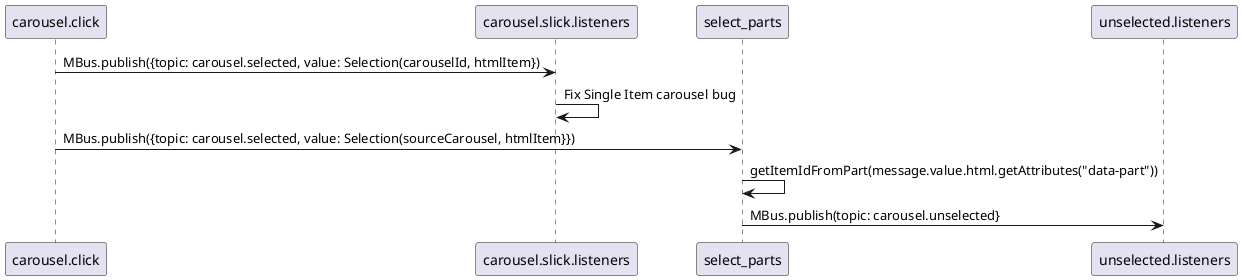 @startuml
carousel.click -> carousel.slick.listeners: MBus.publish({topic: carousel.selected, value: Selection(carouselId, htmlItem})
carousel.slick.listeners -> carousel.slick.listeners: Fix Single Item carousel bug
carousel.click -> select_parts: MBus.publish({topic: carousel.selected, value: Selection(sourceCarousel, htmlItem}})
select_parts -> select_parts: getItemIdFromPart(message.value.html.getAttributes("data-part"))
select_parts -> unselected.listeners: MBus.publish(topic: carousel.unselected}
@enduml
